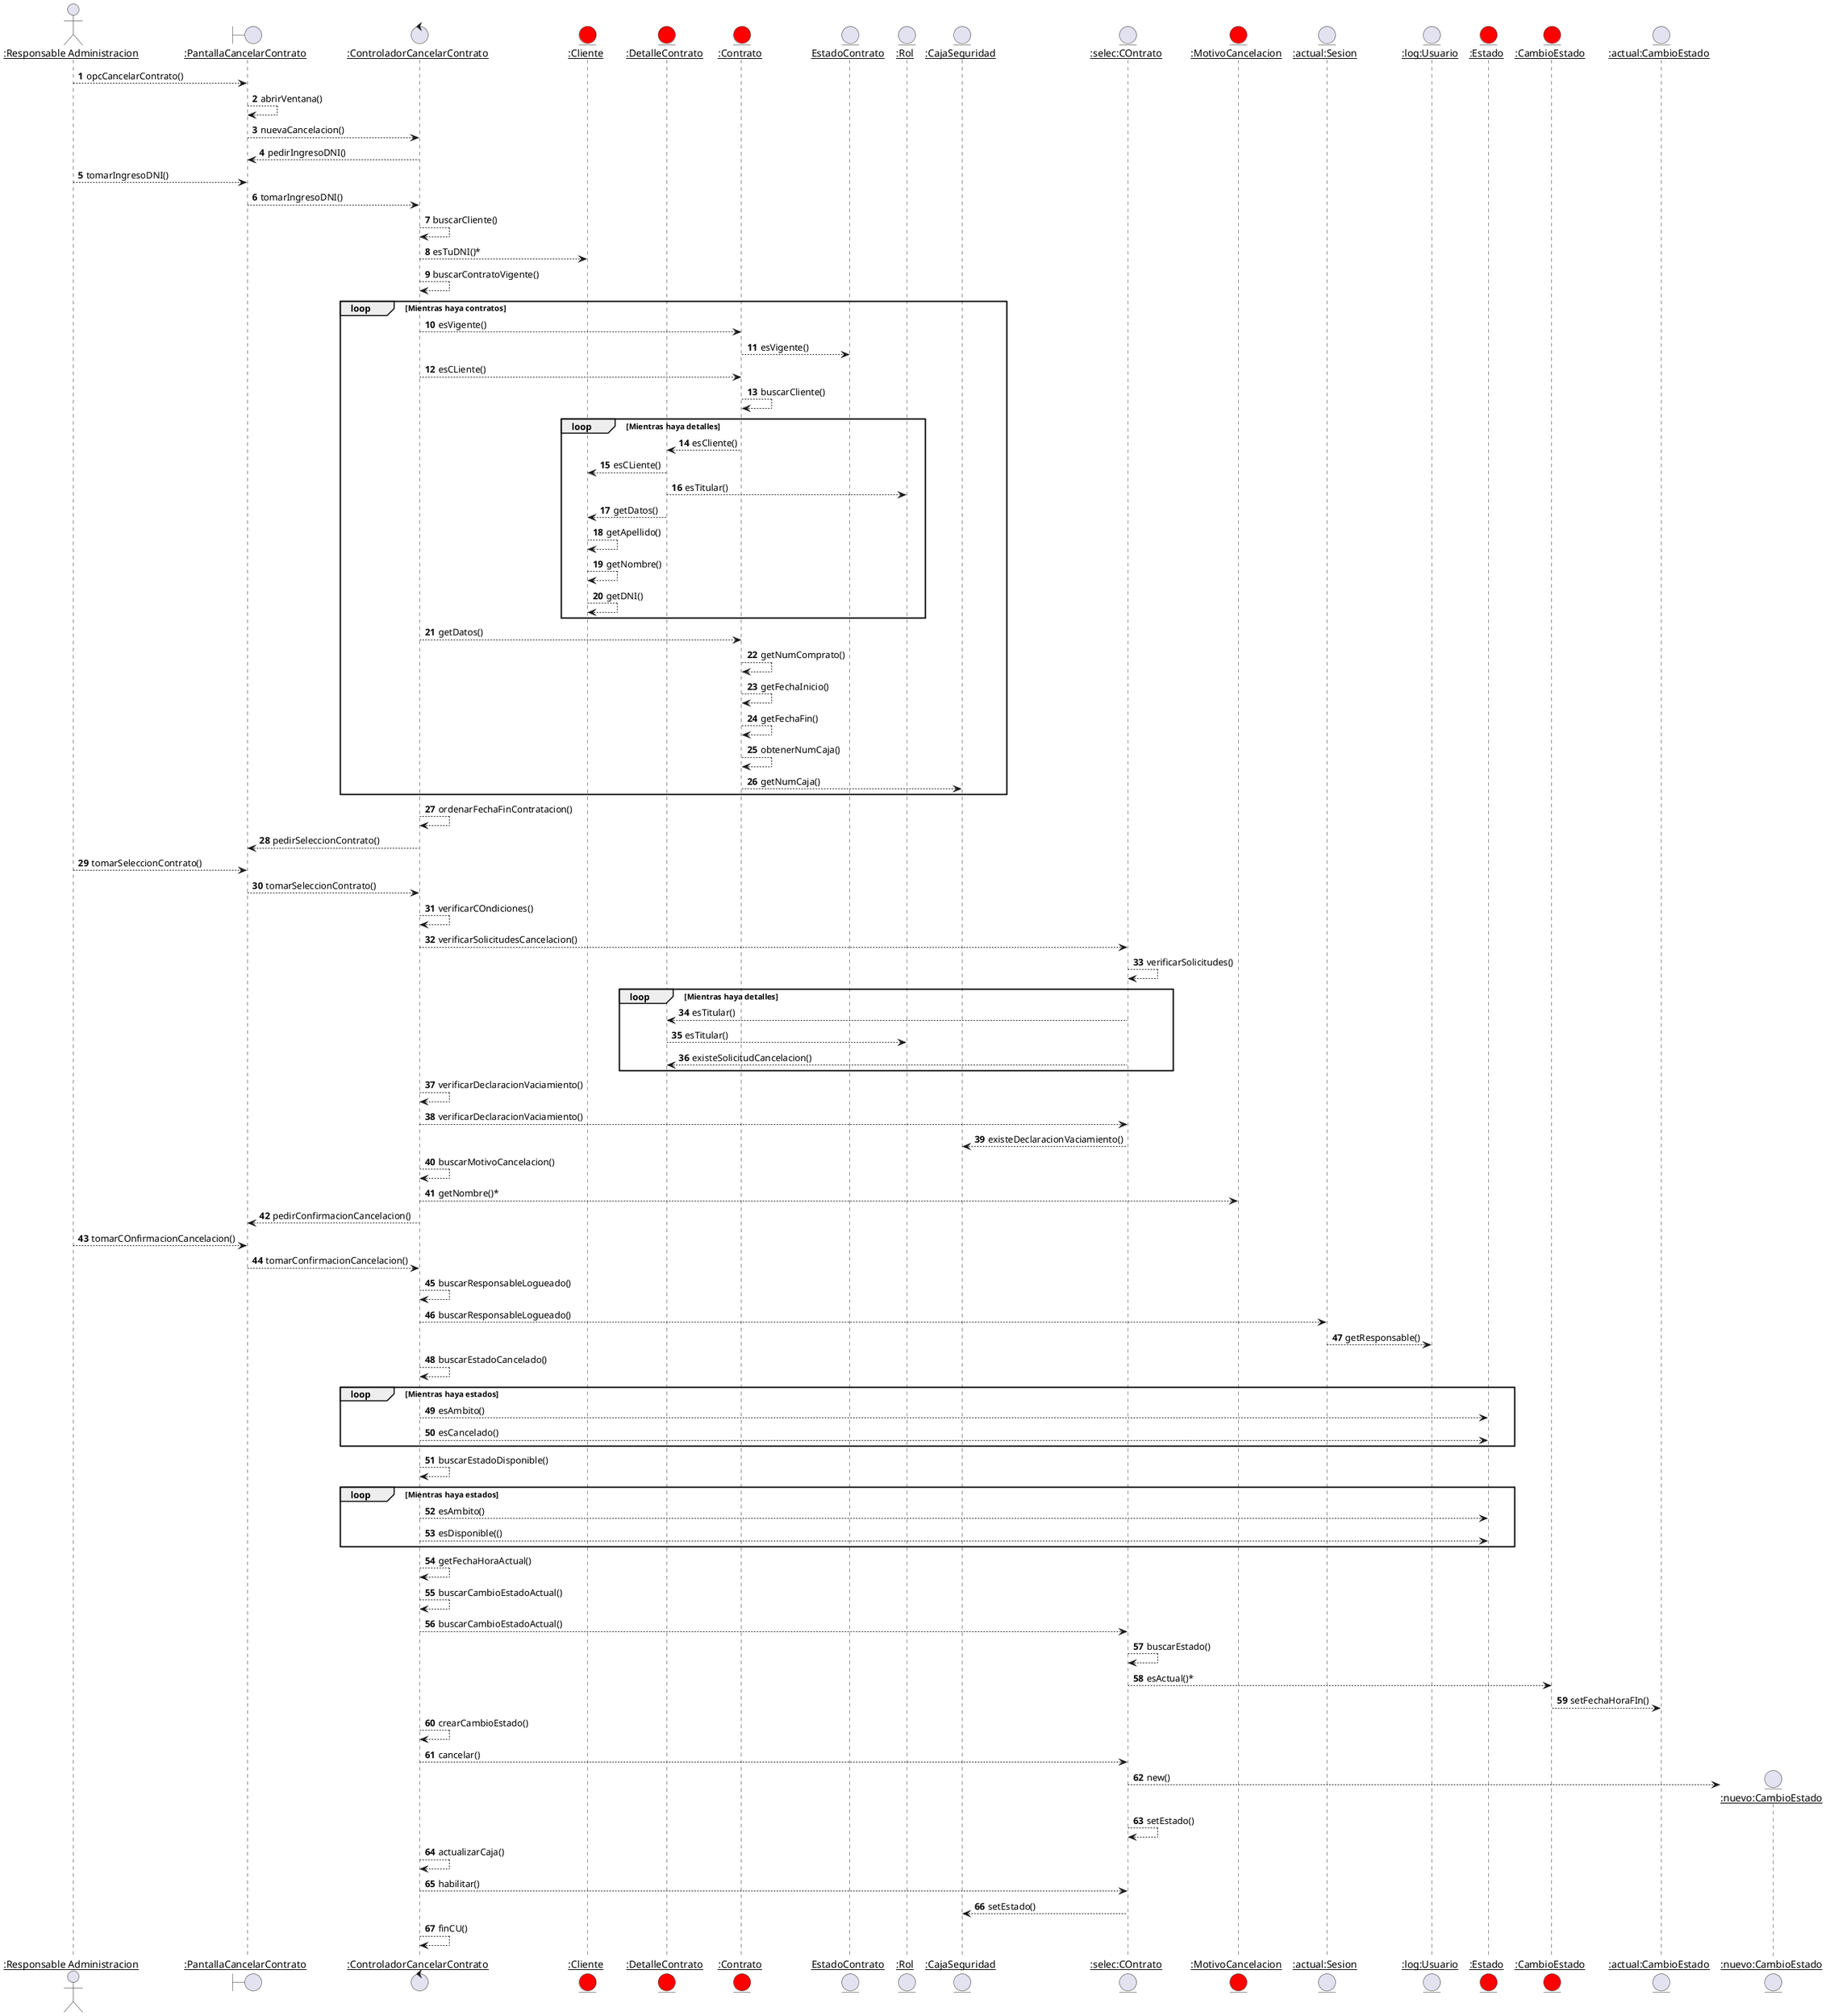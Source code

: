 @startuml detalle 
autonumber
actor "__:Responsable Administracion__" as RA 

boundary "__:PantallaCancelarContrato__" as PCC 

control "__:ControladorCancelarContrato__" as CCC 


RA --> PCC : opcCancelarContrato()
PCC --> PCC : abrirVentana()
PCC --> CCC : nuevaCancelacion()

CCC --> PCC : pedirIngresoDNI()
RA --> PCC : tomarIngresoDNI()

PCC --> CCC : tomarIngresoDNI()
CCC --> CCC : buscarCliente()

entity "__:Cliente__" as C #Red
entity "__:DetalleContrato__" as DC #Red
entity "__:Contrato__" as Contrato #Red

CCC --> C : esTuDNI()*

CCC --> CCC : buscarContratoVigente()
entity "__EstadoContrato__" as EC 
group loop [Mientras haya contratos]
    CCC --> Contrato : esVigente()
    Contrato --> EC : esVigente()

    CCC --> Contrato : esCLiente()
    Contrato --> Contrato : buscarCliente()
    entity "__:Rol__" as R 
    group loop [Mientras haya detalles]
        Contrato --> DC : esCliente()
        DC --> C : esCLiente()
        DC --> R : esTitular()

        DC --> C : getDatos()
        C --> C : getApellido()
        C --> C : getNombre()
        C --> C : getDNI()
    end 
    CCC --> Contrato : getDatos()
    Contrato --> Contrato : getNumComprato()
    Contrato --> Contrato : getFechaInicio()
    Contrato --> Contrato : getFechaFin()
    Contrato --> Contrato : obtenerNumCaja()
    entity "__:CajaSeguridad__" as CS 
    Contrato --> CS : getNumCaja()
end
CCC --> CCC : ordenarFechaFinContratacion()

CCC --> PCC : pedirSeleccionContrato()
RA --> PCC : tomarSeleccionContrato()
PCC --> CCC : tomarSeleccionContrato()

CCC --> CCC : verificarCOndiciones()
entity "__:selec:COntrato__" as sC 
CCC --> sC : verificarSolicitudesCancelacion()
sC --> sC : verificarSolicitudes()
group loop [Mientras haya detalles]
    sC --> DC : esTitular()
    DC --> R : esTitular()
    sC --> DC : existeSolicitudCancelacion()
end

CCC --> CCC : verificarDeclaracionVaciamiento()
CCC --> sC : verificarDeclaracionVaciamiento()
sC --> CS : existeDeclaracionVaciamiento()

entity "__:MotivoCancelacion__" as MC #Red
CCC --> CCC : buscarMotivoCancelacion()
CCC --> MC : getNombre()*

CCC --> PCC : pedirConfirmacionCancelacion()
RA --> PCC : tomarCOnfirmacionCancelacion()
PCC --> CCC: tomarConfirmacionCancelacion()

entity "__:actual:Sesion__" as actualS
entity "__:log:Usuario__" as lU 
CCC --> CCC : buscarResponsableLogueado()
CCC --> actualS : buscarResponsableLogueado()
actualS --> lU : getResponsable()
entity "__:Estado__" as E #red
CCC --> CCC : buscarEstadoCancelado()
group loop [Mientras haya estados]
    CCC --> E : esAmbito()
    CCC --> E : esCancelado()
end
CCC --> CCC : buscarEstadoDisponible()
group loop [Mientras haya estados]
    CCC --> E : esAmbito()
    CCC --> E : esDisponible(()
end
CCC --> CCC : getFechaHoraActual()
entity "__:CambioEstado__" as CE #red
entity "__:actual:CambioEstado__" as aCE 
CCC --> CCC : buscarCambioEstadoActual()
CCC --> sC : buscarCambioEstadoActual()
sC --> sC : buscarEstado()
sC --> CE : esActual()*
CE --> aCE : setFechaHoraFIn()

CCC --> CCC : crearCambioEstado()
CCC --> sC : cancelar()

create entity "__:nuevo:CambioEstado__" as nCE
sC --> nCE : new()
sC --> sC : setEstado()
CCC --> CCC : actualizarCaja()
CCC --> sC : habilitar()
sC --> CS : setEstado()

CCC --> CCC : finCU()

@enduml